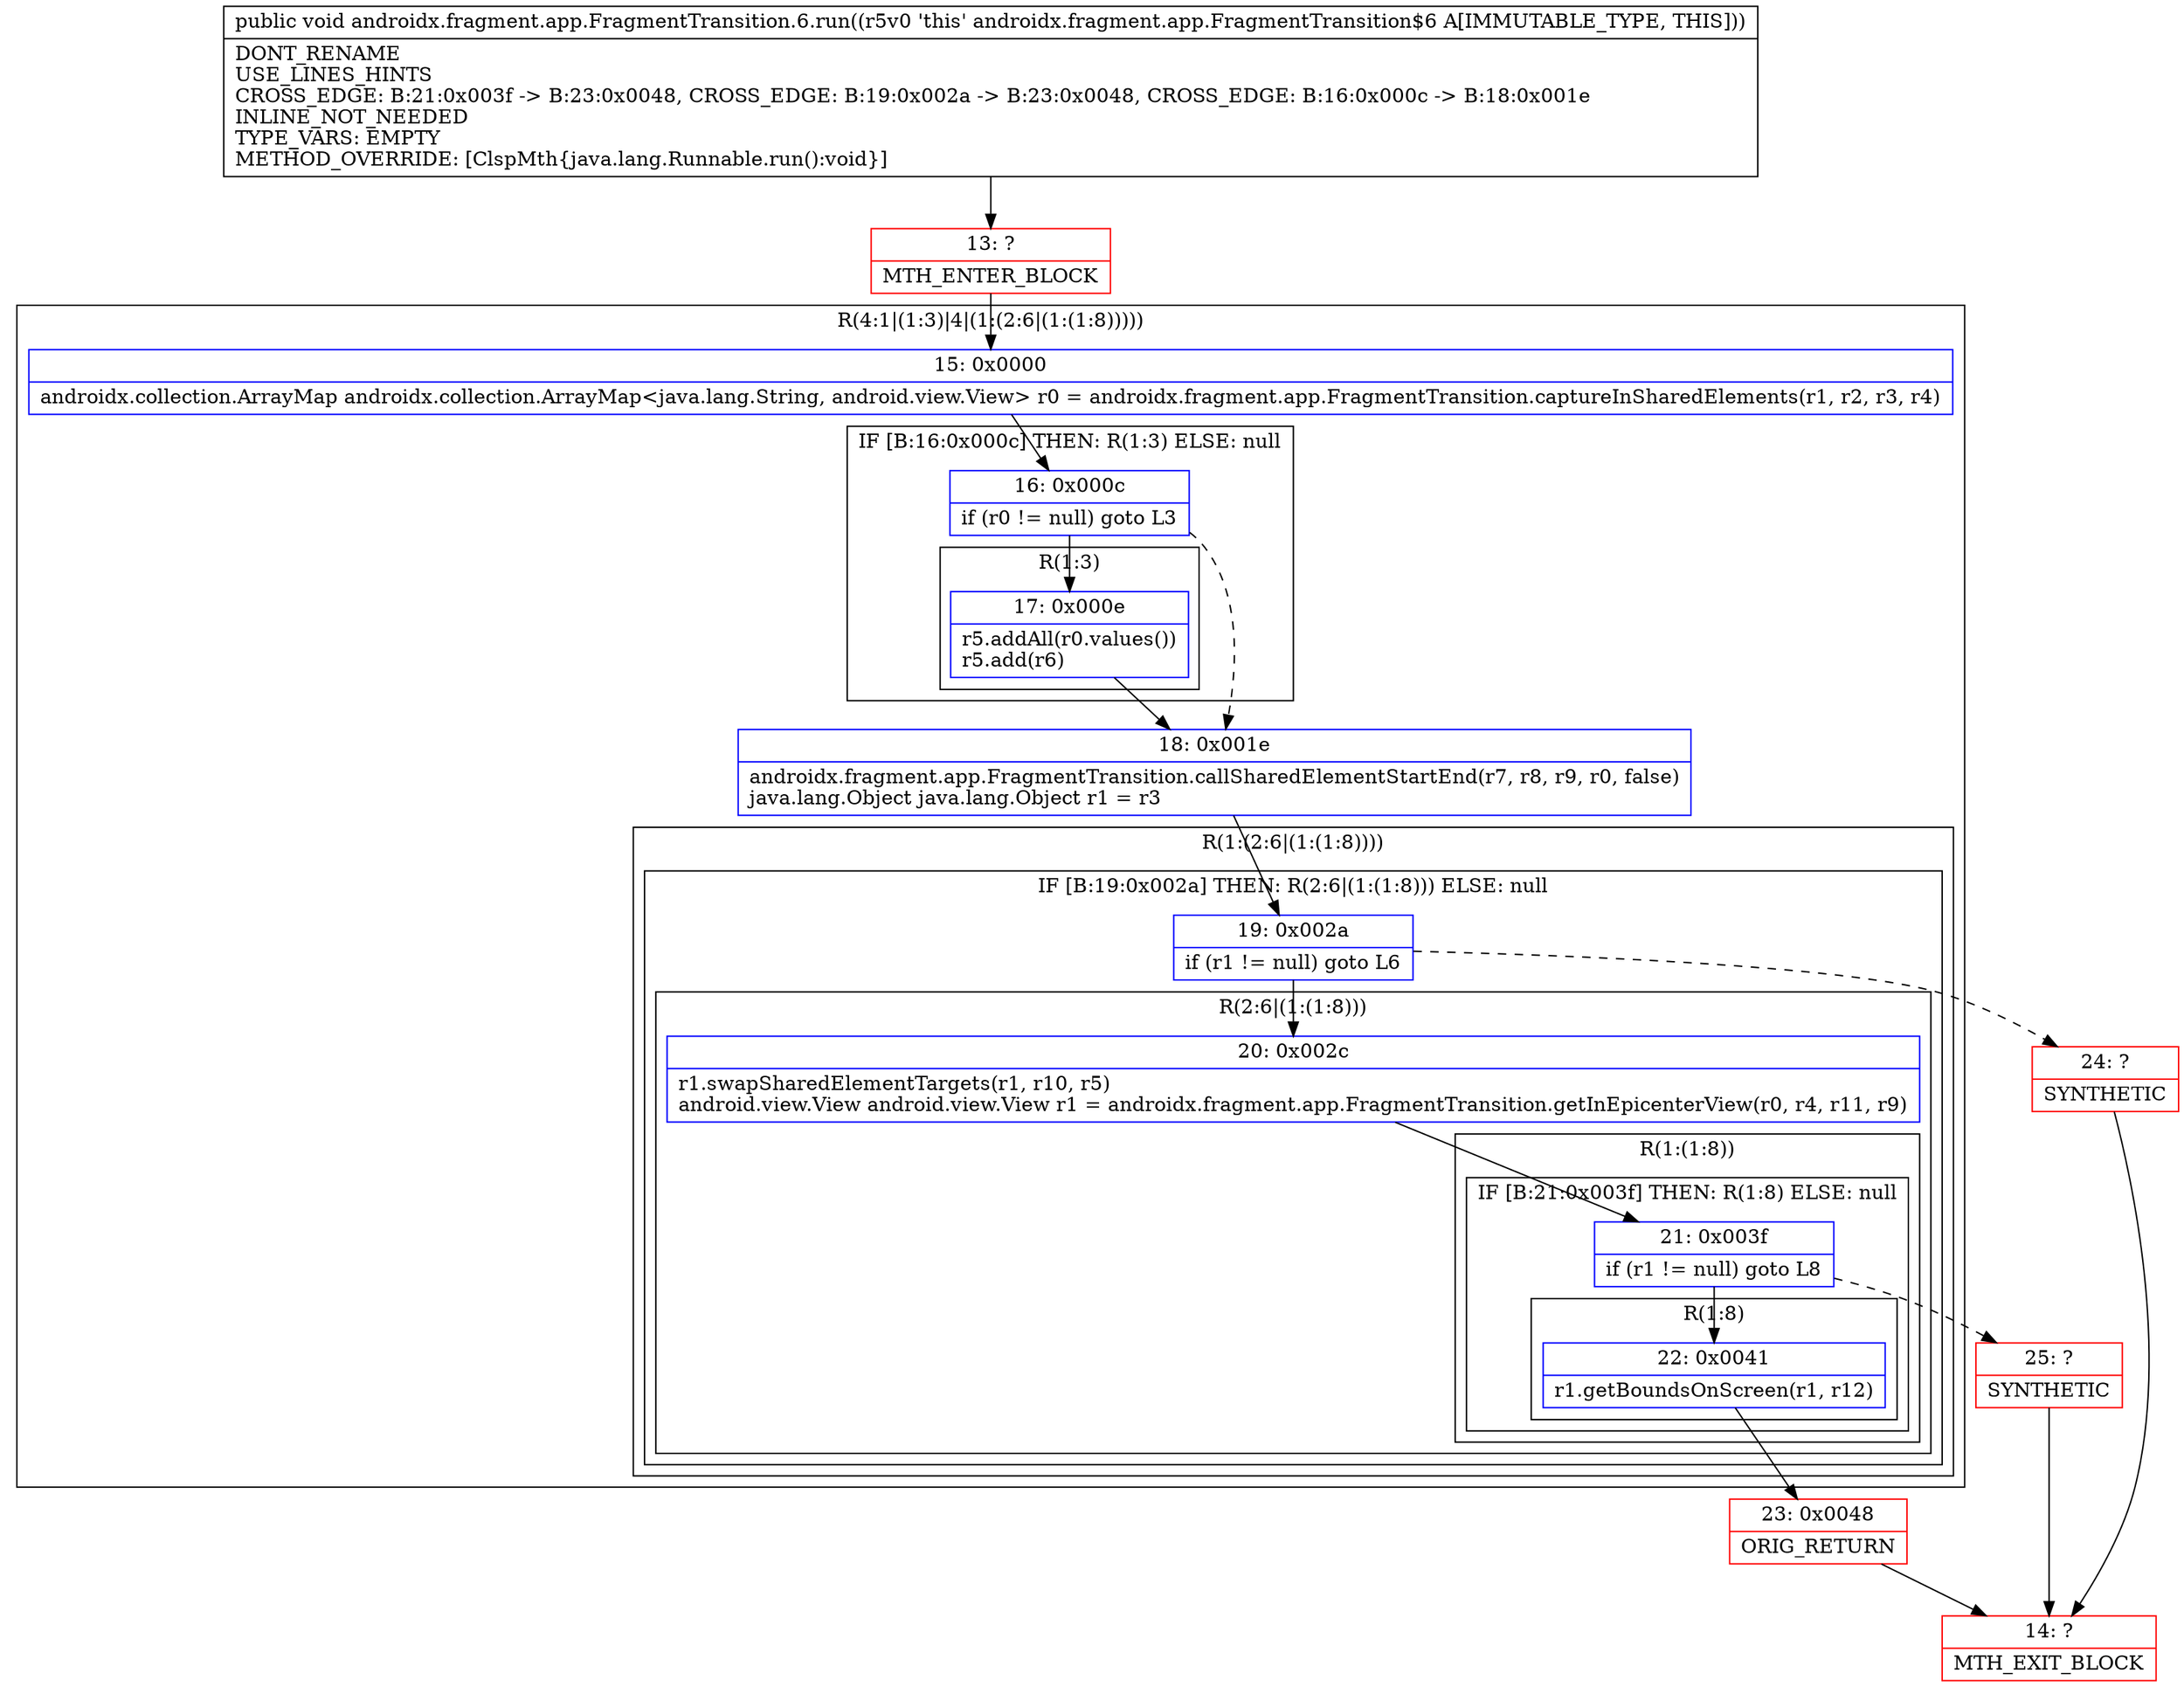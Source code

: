 digraph "CFG forandroidx.fragment.app.FragmentTransition.6.run()V" {
subgraph cluster_Region_683144958 {
label = "R(4:1|(1:3)|4|(1:(2:6|(1:(1:8)))))";
node [shape=record,color=blue];
Node_15 [shape=record,label="{15\:\ 0x0000|androidx.collection.ArrayMap androidx.collection.ArrayMap\<java.lang.String, android.view.View\> r0 = androidx.fragment.app.FragmentTransition.captureInSharedElements(r1, r2, r3, r4)\l}"];
subgraph cluster_IfRegion_1496485958 {
label = "IF [B:16:0x000c] THEN: R(1:3) ELSE: null";
node [shape=record,color=blue];
Node_16 [shape=record,label="{16\:\ 0x000c|if (r0 != null) goto L3\l}"];
subgraph cluster_Region_609495452 {
label = "R(1:3)";
node [shape=record,color=blue];
Node_17 [shape=record,label="{17\:\ 0x000e|r5.addAll(r0.values())\lr5.add(r6)\l}"];
}
}
Node_18 [shape=record,label="{18\:\ 0x001e|androidx.fragment.app.FragmentTransition.callSharedElementStartEnd(r7, r8, r9, r0, false)\ljava.lang.Object java.lang.Object r1 = r3\l}"];
subgraph cluster_Region_439222753 {
label = "R(1:(2:6|(1:(1:8))))";
node [shape=record,color=blue];
subgraph cluster_IfRegion_391071821 {
label = "IF [B:19:0x002a] THEN: R(2:6|(1:(1:8))) ELSE: null";
node [shape=record,color=blue];
Node_19 [shape=record,label="{19\:\ 0x002a|if (r1 != null) goto L6\l}"];
subgraph cluster_Region_14175918 {
label = "R(2:6|(1:(1:8)))";
node [shape=record,color=blue];
Node_20 [shape=record,label="{20\:\ 0x002c|r1.swapSharedElementTargets(r1, r10, r5)\landroid.view.View android.view.View r1 = androidx.fragment.app.FragmentTransition.getInEpicenterView(r0, r4, r11, r9)\l}"];
subgraph cluster_Region_1154129922 {
label = "R(1:(1:8))";
node [shape=record,color=blue];
subgraph cluster_IfRegion_1521633858 {
label = "IF [B:21:0x003f] THEN: R(1:8) ELSE: null";
node [shape=record,color=blue];
Node_21 [shape=record,label="{21\:\ 0x003f|if (r1 != null) goto L8\l}"];
subgraph cluster_Region_1605337153 {
label = "R(1:8)";
node [shape=record,color=blue];
Node_22 [shape=record,label="{22\:\ 0x0041|r1.getBoundsOnScreen(r1, r12)\l}"];
}
}
}
}
}
}
}
Node_13 [shape=record,color=red,label="{13\:\ ?|MTH_ENTER_BLOCK\l}"];
Node_23 [shape=record,color=red,label="{23\:\ 0x0048|ORIG_RETURN\l}"];
Node_14 [shape=record,color=red,label="{14\:\ ?|MTH_EXIT_BLOCK\l}"];
Node_25 [shape=record,color=red,label="{25\:\ ?|SYNTHETIC\l}"];
Node_24 [shape=record,color=red,label="{24\:\ ?|SYNTHETIC\l}"];
MethodNode[shape=record,label="{public void androidx.fragment.app.FragmentTransition.6.run((r5v0 'this' androidx.fragment.app.FragmentTransition$6 A[IMMUTABLE_TYPE, THIS]))  | DONT_RENAME\lUSE_LINES_HINTS\lCROSS_EDGE: B:21:0x003f \-\> B:23:0x0048, CROSS_EDGE: B:19:0x002a \-\> B:23:0x0048, CROSS_EDGE: B:16:0x000c \-\> B:18:0x001e\lINLINE_NOT_NEEDED\lTYPE_VARS: EMPTY\lMETHOD_OVERRIDE: [ClspMth\{java.lang.Runnable.run():void\}]\l}"];
MethodNode -> Node_13;Node_15 -> Node_16;
Node_16 -> Node_17;
Node_16 -> Node_18[style=dashed];
Node_17 -> Node_18;
Node_18 -> Node_19;
Node_19 -> Node_20;
Node_19 -> Node_24[style=dashed];
Node_20 -> Node_21;
Node_21 -> Node_22;
Node_21 -> Node_25[style=dashed];
Node_22 -> Node_23;
Node_13 -> Node_15;
Node_23 -> Node_14;
Node_25 -> Node_14;
Node_24 -> Node_14;
}

